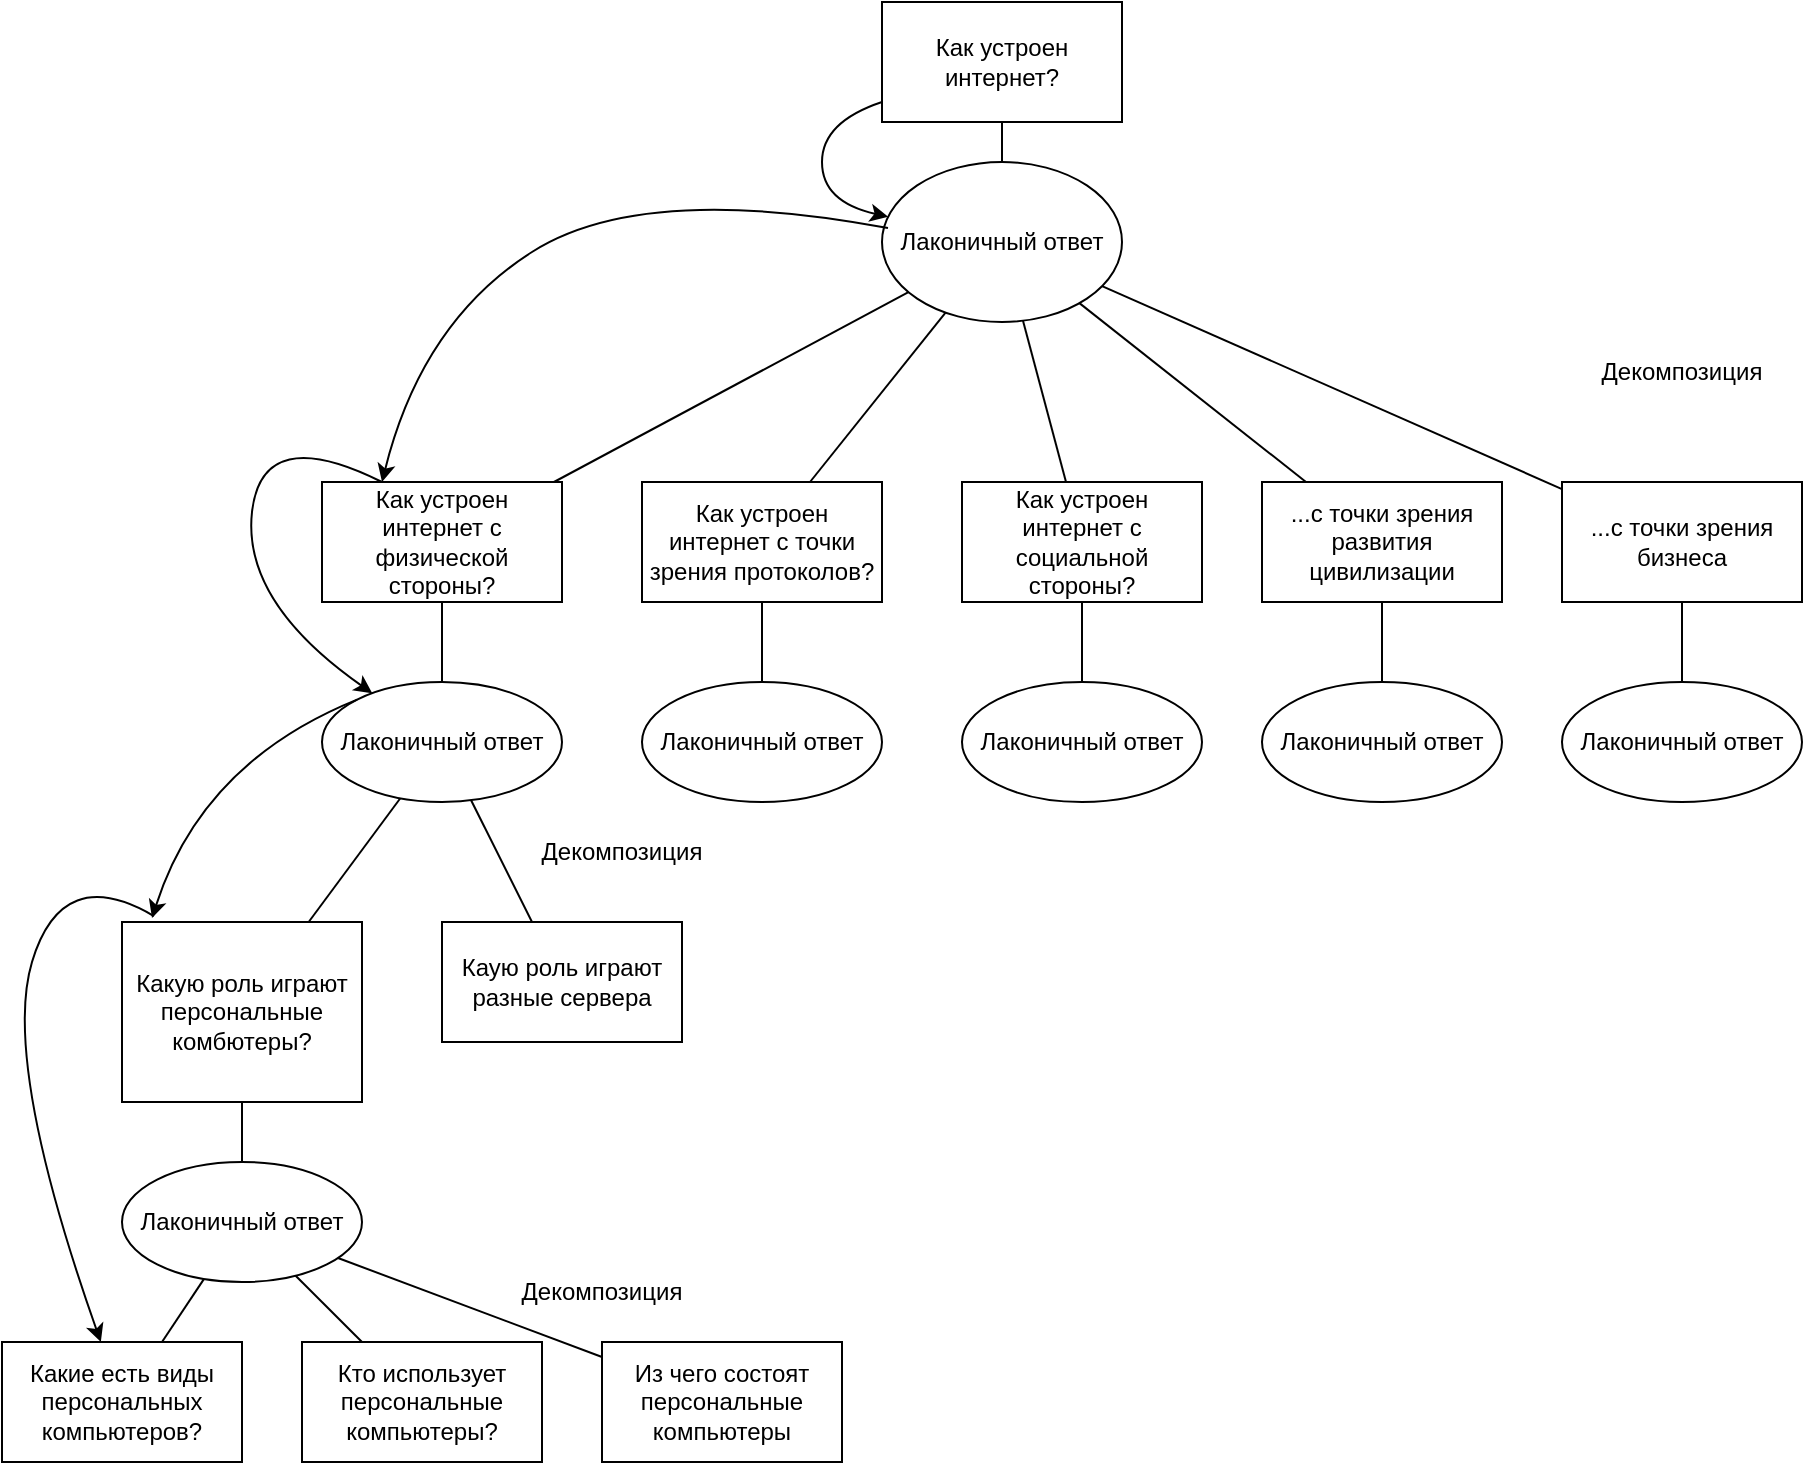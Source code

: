 <mxfile version="19.0.3" type="device"><diagram id="3DeU3PjPIChKOwAqloIy" name="Page-1"><mxGraphModel dx="2272" dy="875" grid="1" gridSize="10" guides="1" tooltips="1" connect="1" arrows="1" fold="1" page="1" pageScale="1" pageWidth="850" pageHeight="1100" math="0" shadow="0"><root><mxCell id="0"/><mxCell id="1" parent="0"/><mxCell id="X24jVK0sU3s0G0Y4CqCO-2" value="Как устроен интернет?" style="rounded=0;whiteSpace=wrap;html=1;" parent="1" vertex="1"><mxGeometry x="350" y="200" width="120" height="60" as="geometry"/></mxCell><mxCell id="X24jVK0sU3s0G0Y4CqCO-3" value="Лаконичный ответ" style="ellipse;whiteSpace=wrap;html=1;" parent="1" vertex="1"><mxGeometry x="350" y="280" width="120" height="80" as="geometry"/></mxCell><mxCell id="X24jVK0sU3s0G0Y4CqCO-5" value="Декомпозиция" style="text;html=1;strokeColor=none;fillColor=none;align=center;verticalAlign=middle;whiteSpace=wrap;rounded=0;" parent="1" vertex="1"><mxGeometry x="710" y="370" width="80" height="30" as="geometry"/></mxCell><mxCell id="X24jVK0sU3s0G0Y4CqCO-6" value="Как устроен интернет с физической стороны?" style="rounded=0;whiteSpace=wrap;html=1;" parent="1" vertex="1"><mxGeometry x="70" y="440" width="120" height="60" as="geometry"/></mxCell><mxCell id="X24jVK0sU3s0G0Y4CqCO-7" value="Как устроен интернет с точки зрения протоколов?" style="rounded=0;whiteSpace=wrap;html=1;" parent="1" vertex="1"><mxGeometry x="230" y="440" width="120" height="60" as="geometry"/></mxCell><mxCell id="X24jVK0sU3s0G0Y4CqCO-8" value="Как устроен интернет с социальной стороны?" style="rounded=0;whiteSpace=wrap;html=1;" parent="1" vertex="1"><mxGeometry x="390" y="440" width="120" height="60" as="geometry"/></mxCell><mxCell id="X24jVK0sU3s0G0Y4CqCO-9" value="...с точки зрения развития цивилизации" style="rounded=0;whiteSpace=wrap;html=1;" parent="1" vertex="1"><mxGeometry x="540" y="440" width="120" height="60" as="geometry"/></mxCell><mxCell id="X24jVK0sU3s0G0Y4CqCO-10" value="...с точки зрения бизнеса" style="rounded=0;whiteSpace=wrap;html=1;" parent="1" vertex="1"><mxGeometry x="690" y="440" width="120" height="60" as="geometry"/></mxCell><mxCell id="X24jVK0sU3s0G0Y4CqCO-11" value="" style="endArrow=none;html=1;rounded=0;" parent="1" source="X24jVK0sU3s0G0Y4CqCO-3" target="X24jVK0sU3s0G0Y4CqCO-2" edge="1"><mxGeometry width="50" height="50" relative="1" as="geometry"><mxPoint x="570" y="240" as="sourcePoint"/><mxPoint x="620" y="190" as="targetPoint"/></mxGeometry></mxCell><mxCell id="X24jVK0sU3s0G0Y4CqCO-12" value="" style="endArrow=none;html=1;rounded=0;" parent="1" source="X24jVK0sU3s0G0Y4CqCO-6" target="X24jVK0sU3s0G0Y4CqCO-3" edge="1"><mxGeometry width="50" height="50" relative="1" as="geometry"><mxPoint x="570" y="240" as="sourcePoint"/><mxPoint x="620" y="190" as="targetPoint"/></mxGeometry></mxCell><mxCell id="X24jVK0sU3s0G0Y4CqCO-13" value="" style="endArrow=none;html=1;rounded=0;" parent="1" source="X24jVK0sU3s0G0Y4CqCO-7" target="X24jVK0sU3s0G0Y4CqCO-3" edge="1"><mxGeometry width="50" height="50" relative="1" as="geometry"><mxPoint x="570" y="240" as="sourcePoint"/><mxPoint x="620" y="190" as="targetPoint"/></mxGeometry></mxCell><mxCell id="X24jVK0sU3s0G0Y4CqCO-14" value="" style="endArrow=none;html=1;rounded=0;" parent="1" source="X24jVK0sU3s0G0Y4CqCO-8" target="X24jVK0sU3s0G0Y4CqCO-3" edge="1"><mxGeometry width="50" height="50" relative="1" as="geometry"><mxPoint x="570" y="240" as="sourcePoint"/><mxPoint x="620" y="190" as="targetPoint"/></mxGeometry></mxCell><mxCell id="X24jVK0sU3s0G0Y4CqCO-15" value="" style="endArrow=none;html=1;rounded=0;" parent="1" source="X24jVK0sU3s0G0Y4CqCO-9" target="X24jVK0sU3s0G0Y4CqCO-3" edge="1"><mxGeometry width="50" height="50" relative="1" as="geometry"><mxPoint x="570" y="240" as="sourcePoint"/><mxPoint x="620" y="190" as="targetPoint"/></mxGeometry></mxCell><mxCell id="X24jVK0sU3s0G0Y4CqCO-16" value="" style="endArrow=none;html=1;rounded=0;" parent="1" source="X24jVK0sU3s0G0Y4CqCO-10" target="X24jVK0sU3s0G0Y4CqCO-3" edge="1"><mxGeometry width="50" height="50" relative="1" as="geometry"><mxPoint x="570" y="240" as="sourcePoint"/><mxPoint x="620" y="190" as="targetPoint"/></mxGeometry></mxCell><mxCell id="X24jVK0sU3s0G0Y4CqCO-18" value="Лаконичный ответ" style="ellipse;whiteSpace=wrap;html=1;" parent="1" vertex="1"><mxGeometry x="690" y="540" width="120" height="60" as="geometry"/></mxCell><mxCell id="X24jVK0sU3s0G0Y4CqCO-19" value="Лаконичный ответ" style="ellipse;whiteSpace=wrap;html=1;" parent="1" vertex="1"><mxGeometry x="540" y="540" width="120" height="60" as="geometry"/></mxCell><mxCell id="X24jVK0sU3s0G0Y4CqCO-20" value="Лаконичный ответ" style="ellipse;whiteSpace=wrap;html=1;" parent="1" vertex="1"><mxGeometry x="390" y="540" width="120" height="60" as="geometry"/></mxCell><mxCell id="X24jVK0sU3s0G0Y4CqCO-21" value="Лаконичный ответ" style="ellipse;whiteSpace=wrap;html=1;" parent="1" vertex="1"><mxGeometry x="230" y="540" width="120" height="60" as="geometry"/></mxCell><mxCell id="X24jVK0sU3s0G0Y4CqCO-22" value="Лаконичный ответ" style="ellipse;whiteSpace=wrap;html=1;" parent="1" vertex="1"><mxGeometry x="70" y="540" width="120" height="60" as="geometry"/></mxCell><mxCell id="X24jVK0sU3s0G0Y4CqCO-23" value="" style="endArrow=none;html=1;rounded=0;" parent="1" source="X24jVK0sU3s0G0Y4CqCO-22" target="X24jVK0sU3s0G0Y4CqCO-6" edge="1"><mxGeometry width="50" height="50" relative="1" as="geometry"><mxPoint x="570" y="500" as="sourcePoint"/><mxPoint x="620" y="450" as="targetPoint"/></mxGeometry></mxCell><mxCell id="X24jVK0sU3s0G0Y4CqCO-24" value="" style="endArrow=none;html=1;rounded=0;" parent="1" source="X24jVK0sU3s0G0Y4CqCO-20" target="X24jVK0sU3s0G0Y4CqCO-8" edge="1"><mxGeometry width="50" height="50" relative="1" as="geometry"><mxPoint x="570" y="500" as="sourcePoint"/><mxPoint x="620" y="450" as="targetPoint"/></mxGeometry></mxCell><mxCell id="X24jVK0sU3s0G0Y4CqCO-25" value="" style="endArrow=none;html=1;rounded=0;" parent="1" source="X24jVK0sU3s0G0Y4CqCO-21" target="X24jVK0sU3s0G0Y4CqCO-7" edge="1"><mxGeometry width="50" height="50" relative="1" as="geometry"><mxPoint x="570" y="500" as="sourcePoint"/><mxPoint x="620" y="450" as="targetPoint"/></mxGeometry></mxCell><mxCell id="X24jVK0sU3s0G0Y4CqCO-26" value="" style="endArrow=none;html=1;rounded=0;" parent="1" source="X24jVK0sU3s0G0Y4CqCO-19" target="X24jVK0sU3s0G0Y4CqCO-9" edge="1"><mxGeometry width="50" height="50" relative="1" as="geometry"><mxPoint x="570" y="500" as="sourcePoint"/><mxPoint x="620" y="450" as="targetPoint"/></mxGeometry></mxCell><mxCell id="X24jVK0sU3s0G0Y4CqCO-27" value="" style="endArrow=none;html=1;rounded=0;" parent="1" source="X24jVK0sU3s0G0Y4CqCO-18" target="X24jVK0sU3s0G0Y4CqCO-10" edge="1"><mxGeometry width="50" height="50" relative="1" as="geometry"><mxPoint x="570" y="500" as="sourcePoint"/><mxPoint x="620" y="450" as="targetPoint"/></mxGeometry></mxCell><mxCell id="X24jVK0sU3s0G0Y4CqCO-31" value="" style="curved=1;endArrow=classic;html=1;rounded=0;" parent="1" source="X24jVK0sU3s0G0Y4CqCO-2" target="X24jVK0sU3s0G0Y4CqCO-3" edge="1"><mxGeometry width="50" height="50" relative="1" as="geometry"><mxPoint x="110" y="130" as="sourcePoint"/><mxPoint x="160" y="80" as="targetPoint"/><Array as="points"><mxPoint x="320" y="260"/><mxPoint x="320" y="300"/></Array></mxGeometry></mxCell><mxCell id="X24jVK0sU3s0G0Y4CqCO-32" value="" style="curved=1;endArrow=classic;html=1;rounded=0;exitX=0.025;exitY=0.413;exitDx=0;exitDy=0;exitPerimeter=0;entryX=0.25;entryY=0;entryDx=0;entryDy=0;" parent="1" source="X24jVK0sU3s0G0Y4CqCO-3" target="X24jVK0sU3s0G0Y4CqCO-6" edge="1"><mxGeometry width="50" height="50" relative="1" as="geometry"><mxPoint x="110" y="130" as="sourcePoint"/><mxPoint x="120" y="420" as="targetPoint"/><Array as="points"><mxPoint x="230" y="290"/><mxPoint x="120" y="360"/></Array></mxGeometry></mxCell><mxCell id="X24jVK0sU3s0G0Y4CqCO-34" value="" style="curved=1;endArrow=classic;html=1;rounded=0;exitX=0.25;exitY=0;exitDx=0;exitDy=0;" parent="1" source="X24jVK0sU3s0G0Y4CqCO-6" target="X24jVK0sU3s0G0Y4CqCO-22" edge="1"><mxGeometry width="50" height="50" relative="1" as="geometry"><mxPoint x="120" y="140" as="sourcePoint"/><mxPoint x="170" y="90" as="targetPoint"/><Array as="points"><mxPoint x="40" y="410"/><mxPoint x="30" y="500"/></Array></mxGeometry></mxCell><mxCell id="X24jVK0sU3s0G0Y4CqCO-35" value="Какую роль играют персональные комбютеры?" style="rounded=0;whiteSpace=wrap;html=1;" parent="1" vertex="1"><mxGeometry x="-30" y="660" width="120" height="90" as="geometry"/></mxCell><mxCell id="X24jVK0sU3s0G0Y4CqCO-37" value="Каую роль играют разные сервера" style="rounded=0;whiteSpace=wrap;html=1;" parent="1" vertex="1"><mxGeometry x="130" y="660" width="120" height="60" as="geometry"/></mxCell><mxCell id="X24jVK0sU3s0G0Y4CqCO-38" value="" style="endArrow=none;html=1;rounded=0;" parent="1" source="X24jVK0sU3s0G0Y4CqCO-35" target="X24jVK0sU3s0G0Y4CqCO-22" edge="1"><mxGeometry width="50" height="50" relative="1" as="geometry"><mxPoint x="550" y="690" as="sourcePoint"/><mxPoint x="600" y="640" as="targetPoint"/></mxGeometry></mxCell><mxCell id="X24jVK0sU3s0G0Y4CqCO-40" value="" style="endArrow=none;html=1;rounded=0;" parent="1" source="X24jVK0sU3s0G0Y4CqCO-37" target="X24jVK0sU3s0G0Y4CqCO-22" edge="1"><mxGeometry width="50" height="50" relative="1" as="geometry"><mxPoint x="550" y="690" as="sourcePoint"/><mxPoint x="600" y="640" as="targetPoint"/></mxGeometry></mxCell><mxCell id="X24jVK0sU3s0G0Y4CqCO-41" value="" style="curved=1;endArrow=classic;html=1;rounded=0;exitX=0;exitY=0;exitDx=0;exitDy=0;entryX=0.125;entryY=-0.022;entryDx=0;entryDy=0;entryPerimeter=0;" parent="1" source="X24jVK0sU3s0G0Y4CqCO-22" target="X24jVK0sU3s0G0Y4CqCO-35" edge="1"><mxGeometry width="50" height="50" relative="1" as="geometry"><mxPoint x="40" y="110" as="sourcePoint"/><mxPoint x="90" y="60" as="targetPoint"/><Array as="points"><mxPoint x="10" y="580"/></Array></mxGeometry></mxCell><mxCell id="X24jVK0sU3s0G0Y4CqCO-42" value="Какие есть виды персональных компьютеров?" style="rounded=0;whiteSpace=wrap;html=1;" parent="1" vertex="1"><mxGeometry x="-90" y="870" width="120" height="60" as="geometry"/></mxCell><mxCell id="X24jVK0sU3s0G0Y4CqCO-43" value="" style="endArrow=none;html=1;rounded=0;" parent="1" source="X24jVK0sU3s0G0Y4CqCO-45" target="X24jVK0sU3s0G0Y4CqCO-42" edge="1"><mxGeometry width="50" height="50" relative="1" as="geometry"><mxPoint x="550" y="780" as="sourcePoint"/><mxPoint x="600" y="730" as="targetPoint"/></mxGeometry></mxCell><mxCell id="X24jVK0sU3s0G0Y4CqCO-44" value="" style="curved=1;endArrow=classic;html=1;rounded=0;exitX=0.133;exitY=-0.033;exitDx=0;exitDy=0;exitPerimeter=0;" parent="1" source="X24jVK0sU3s0G0Y4CqCO-35" target="X24jVK0sU3s0G0Y4CqCO-42" edge="1"><mxGeometry width="50" height="50" relative="1" as="geometry"><mxPoint x="550" y="780" as="sourcePoint"/><mxPoint x="600" y="730" as="targetPoint"/><Array as="points"><mxPoint x="-60" y="630"/><mxPoint x="-90" y="730"/></Array></mxGeometry></mxCell><mxCell id="X24jVK0sU3s0G0Y4CqCO-45" value="Лаконичный ответ" style="ellipse;whiteSpace=wrap;html=1;" parent="1" vertex="1"><mxGeometry x="-30" y="780" width="120" height="60" as="geometry"/></mxCell><mxCell id="X24jVK0sU3s0G0Y4CqCO-46" value="" style="endArrow=none;html=1;rounded=0;" parent="1" source="X24jVK0sU3s0G0Y4CqCO-35" target="X24jVK0sU3s0G0Y4CqCO-45" edge="1"><mxGeometry width="50" height="50" relative="1" as="geometry"><mxPoint x="550" y="630" as="sourcePoint"/><mxPoint x="600" y="580" as="targetPoint"/></mxGeometry></mxCell><mxCell id="X24jVK0sU3s0G0Y4CqCO-47" value="Кто использует персональные компьютеры?" style="rounded=0;whiteSpace=wrap;html=1;" parent="1" vertex="1"><mxGeometry x="60" y="870" width="120" height="60" as="geometry"/></mxCell><mxCell id="X24jVK0sU3s0G0Y4CqCO-48" value="Из чего состоят персональные компьютеры" style="rounded=0;whiteSpace=wrap;html=1;" parent="1" vertex="1"><mxGeometry x="210" y="870" width="120" height="60" as="geometry"/></mxCell><mxCell id="X24jVK0sU3s0G0Y4CqCO-49" value="" style="endArrow=none;html=1;rounded=0;" parent="1" source="X24jVK0sU3s0G0Y4CqCO-45" target="X24jVK0sU3s0G0Y4CqCO-47" edge="1"><mxGeometry width="50" height="50" relative="1" as="geometry"><mxPoint x="550" y="600" as="sourcePoint"/><mxPoint x="600" y="550" as="targetPoint"/></mxGeometry></mxCell><mxCell id="X24jVK0sU3s0G0Y4CqCO-50" value="" style="endArrow=none;html=1;rounded=0;" parent="1" source="X24jVK0sU3s0G0Y4CqCO-45" target="X24jVK0sU3s0G0Y4CqCO-48" edge="1"><mxGeometry width="50" height="50" relative="1" as="geometry"><mxPoint x="550" y="600" as="sourcePoint"/><mxPoint x="600" y="550" as="targetPoint"/></mxGeometry></mxCell><mxCell id="jQejnAA5SCIS9u1LjwdM-2" value="Декомпозиция" style="text;html=1;strokeColor=none;fillColor=none;align=center;verticalAlign=middle;whiteSpace=wrap;rounded=0;" parent="1" vertex="1"><mxGeometry x="180" y="610" width="80" height="30" as="geometry"/></mxCell><mxCell id="jQejnAA5SCIS9u1LjwdM-3" value="Декомпозиция" style="text;html=1;strokeColor=none;fillColor=none;align=center;verticalAlign=middle;whiteSpace=wrap;rounded=0;" parent="1" vertex="1"><mxGeometry x="170" y="830" width="80" height="30" as="geometry"/></mxCell></root></mxGraphModel></diagram></mxfile>